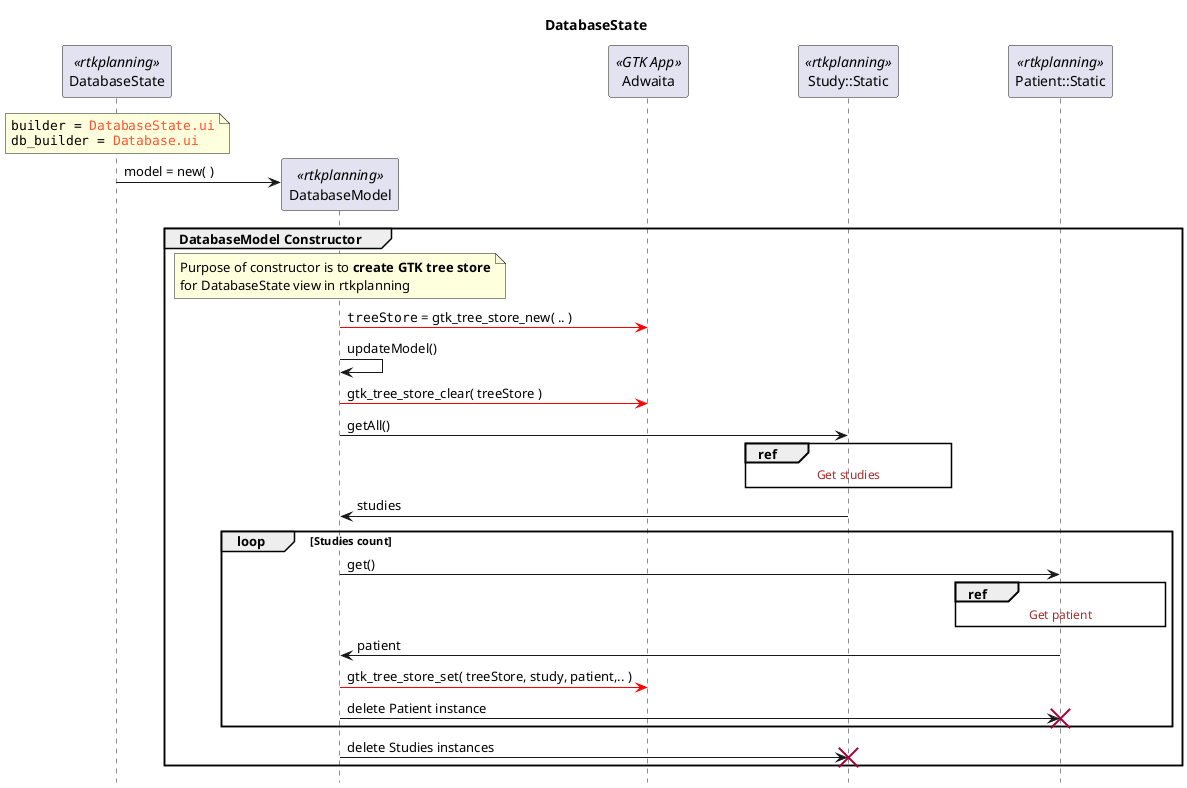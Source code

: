 @startuml DatabaseState

hide footbox
skinparam ParticipantPadding 50

title DatabaseState

participant DatabaseState <<rtkplanning>>
participant DatabaseModel <<rtkplanning>>
participant Adwaita <<GTK App>>
participant "Study::Static" as S_Study <<rtkplanning>>
participant "Patient::Static" as S_Patient <<rtkplanning>>

note over DatabaseState
    ""builder = <color #FF5233>DatabaseState.ui</color>""
    ""db_builder = <color #FF5233>Database.ui</color>""
end note

create DatabaseModel
DatabaseState -> DatabaseModel : model = new( )

group DatabaseModel Constructor
    note over DatabaseModel
        Purpose of constructor is to **create GTK tree store**
        for DatabaseState view in rtkplanning
    end note
    DatabaseModel -[#red]> Adwaita : ""treeStore"" = gtk_tree_store_new( .. )
    DatabaseModel -> DatabaseModel : updateModel()
    DatabaseModel -[#red]> Adwaita : gtk_tree_store_clear( treeStore )

    DatabaseModel -> S_Study : getAll()
    ref over S_Study
        <color brown>Get studies
    end ref
    S_Study -> DatabaseModel : studies

    loop Studies count
        DatabaseModel -> S_Patient : get()
        ref over S_Patient
            <color brown>Get patient
        end ref
        S_Patient -> DatabaseModel : patient
        DatabaseModel -[#red]> Adwaita : gtk_tree_store_set( treeStore, study, patient,.. )
        DatabaseModel -> S_Patient !! : delete Patient instance
    end
    DatabaseModel -> S_Study !! : delete Studies instances
end

@enduml

